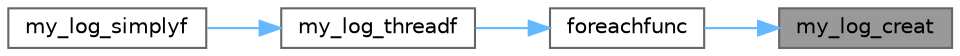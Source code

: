 digraph "my_log_creat"
{
 // LATEX_PDF_SIZE
  bgcolor="transparent";
  edge [fontname=Helvetica,fontsize=10,labelfontname=Helvetica,labelfontsize=10];
  node [fontname=Helvetica,fontsize=10,shape=box,height=0.2,width=0.4];
  rankdir="RL";
  Node1 [label="my_log_creat",height=0.2,width=0.4,color="gray40", fillcolor="grey60", style="filled", fontcolor="black",tooltip="创建日志文件"];
  Node1 -> Node2 [dir="back",color="steelblue1",style="solid"];
  Node2 [label="foreachfunc",height=0.2,width=0.4,color="grey40", fillcolor="white", style="filled",URL="$mylog_8c.html#aa1d3a78ef72b97643e902ff3b13299b1",tooltip=" "];
  Node2 -> Node3 [dir="back",color="steelblue1",style="solid"];
  Node3 [label="my_log_threadf",height=0.2,width=0.4,color="grey40", fillcolor="white", style="filled",URL="$mylog_8c.html#a85ead70fedea847c961f259e63e5af13",tooltip=" "];
  Node3 -> Node4 [dir="back",color="steelblue1",style="solid"];
  Node4 [label="my_log_simplyf",height=0.2,width=0.4,color="grey40", fillcolor="white", style="filled",URL="$mylog_8c.html#acc21ff87369e6e096bbfc3cad86fa6be",tooltip="先把数据写入链表，等待cpu空闲"];
}
